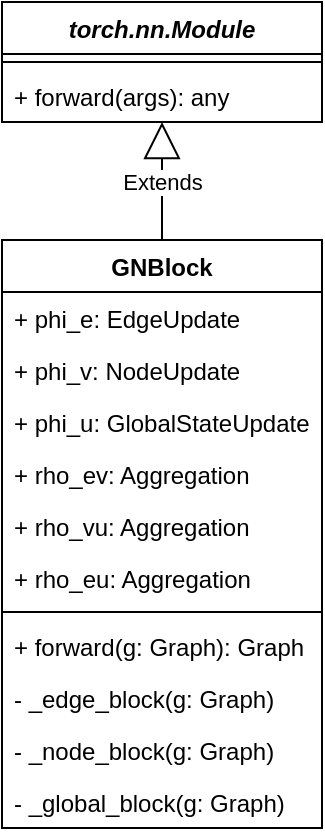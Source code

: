 <mxfile version="10.6.0" type="device"><diagram id="DL0ZvuTIqECx2GyOhBXD" name="Page-1"><mxGraphModel dx="761" dy="899" grid="1" gridSize="10" guides="1" tooltips="1" connect="1" arrows="1" fold="1" page="1" pageScale="1" pageWidth="850" pageHeight="1100" math="0" shadow="0"><root><mxCell id="0"/><mxCell id="1" parent="0"/><mxCell id="VBi7J7RE9tnIwahRha27-6" value="torch.nn.Module" style="swimlane;fontStyle=3;align=center;verticalAlign=top;childLayout=stackLayout;horizontal=1;startSize=26;horizontalStack=0;resizeParent=1;resizeParentMax=0;resizeLast=0;collapsible=1;marginBottom=0;" vertex="1" parent="1"><mxGeometry x="390" width="160" height="60" as="geometry"/></mxCell><mxCell id="VBi7J7RE9tnIwahRha27-7" value="" style="line;strokeWidth=1;fillColor=none;align=left;verticalAlign=middle;spacingTop=-1;spacingLeft=3;spacingRight=3;rotatable=0;labelPosition=right;points=[];portConstraint=eastwest;" vertex="1" parent="VBi7J7RE9tnIwahRha27-6"><mxGeometry y="26" width="160" height="8" as="geometry"/></mxCell><mxCell id="VBi7J7RE9tnIwahRha27-8" value="+ forward(args): any" style="text;strokeColor=none;fillColor=none;align=left;verticalAlign=top;spacingLeft=4;spacingRight=4;overflow=hidden;rotatable=0;points=[[0,0.5],[1,0.5]];portConstraint=eastwest;" vertex="1" parent="VBi7J7RE9tnIwahRha27-6"><mxGeometry y="34" width="160" height="26" as="geometry"/></mxCell><mxCell id="VBi7J7RE9tnIwahRha27-9" value="GNBlock" style="swimlane;fontStyle=1;align=center;verticalAlign=top;childLayout=stackLayout;horizontal=1;startSize=26;horizontalStack=0;resizeParent=1;resizeParentMax=0;resizeLast=0;collapsible=1;marginBottom=0;" vertex="1" parent="1"><mxGeometry x="390" y="119" width="160" height="294" as="geometry"/></mxCell><mxCell id="VBi7J7RE9tnIwahRha27-15" value="+ phi_e: EdgeUpdate" style="text;strokeColor=none;fillColor=none;align=left;verticalAlign=top;spacingLeft=4;spacingRight=4;overflow=hidden;rotatable=0;points=[[0,0.5],[1,0.5]];portConstraint=eastwest;" vertex="1" parent="VBi7J7RE9tnIwahRha27-9"><mxGeometry y="26" width="160" height="26" as="geometry"/></mxCell><mxCell id="VBi7J7RE9tnIwahRha27-16" value="+ phi_v: NodeUpdate" style="text;strokeColor=none;fillColor=none;align=left;verticalAlign=top;spacingLeft=4;spacingRight=4;overflow=hidden;rotatable=0;points=[[0,0.5],[1,0.5]];portConstraint=eastwest;" vertex="1" parent="VBi7J7RE9tnIwahRha27-9"><mxGeometry y="52" width="160" height="26" as="geometry"/></mxCell><mxCell id="VBi7J7RE9tnIwahRha27-14" value="+ phi_u: GlobalStateUpdate" style="text;strokeColor=none;fillColor=none;align=left;verticalAlign=top;spacingLeft=4;spacingRight=4;overflow=hidden;rotatable=0;points=[[0,0.5],[1,0.5]];portConstraint=eastwest;" vertex="1" parent="VBi7J7RE9tnIwahRha27-9"><mxGeometry y="78" width="160" height="26" as="geometry"/></mxCell><mxCell id="VBi7J7RE9tnIwahRha27-13" value="+ rho_ev: Aggregation" style="text;strokeColor=none;fillColor=none;align=left;verticalAlign=top;spacingLeft=4;spacingRight=4;overflow=hidden;rotatable=0;points=[[0,0.5],[1,0.5]];portConstraint=eastwest;" vertex="1" parent="VBi7J7RE9tnIwahRha27-9"><mxGeometry y="104" width="160" height="26" as="geometry"/></mxCell><mxCell id="VBi7J7RE9tnIwahRha27-17" value="+ rho_vu: Aggregation" style="text;strokeColor=none;fillColor=none;align=left;verticalAlign=top;spacingLeft=4;spacingRight=4;overflow=hidden;rotatable=0;points=[[0,0.5],[1,0.5]];portConstraint=eastwest;" vertex="1" parent="VBi7J7RE9tnIwahRha27-9"><mxGeometry y="130" width="160" height="26" as="geometry"/></mxCell><mxCell id="VBi7J7RE9tnIwahRha27-10" value="+ rho_eu: Aggregation" style="text;strokeColor=none;fillColor=none;align=left;verticalAlign=top;spacingLeft=4;spacingRight=4;overflow=hidden;rotatable=0;points=[[0,0.5],[1,0.5]];portConstraint=eastwest;" vertex="1" parent="VBi7J7RE9tnIwahRha27-9"><mxGeometry y="156" width="160" height="26" as="geometry"/></mxCell><mxCell id="VBi7J7RE9tnIwahRha27-11" value="" style="line;strokeWidth=1;fillColor=none;align=left;verticalAlign=middle;spacingTop=-1;spacingLeft=3;spacingRight=3;rotatable=0;labelPosition=right;points=[];portConstraint=eastwest;" vertex="1" parent="VBi7J7RE9tnIwahRha27-9"><mxGeometry y="182" width="160" height="8" as="geometry"/></mxCell><mxCell id="VBi7J7RE9tnIwahRha27-19" value="+ forward(g: Graph): Graph" style="text;strokeColor=none;fillColor=none;align=left;verticalAlign=top;spacingLeft=4;spacingRight=4;overflow=hidden;rotatable=0;points=[[0,0.5],[1,0.5]];portConstraint=eastwest;" vertex="1" parent="VBi7J7RE9tnIwahRha27-9"><mxGeometry y="190" width="160" height="26" as="geometry"/></mxCell><mxCell id="VBi7J7RE9tnIwahRha27-20" value="- _edge_block(g: Graph)" style="text;strokeColor=none;fillColor=none;align=left;verticalAlign=top;spacingLeft=4;spacingRight=4;overflow=hidden;rotatable=0;points=[[0,0.5],[1,0.5]];portConstraint=eastwest;" vertex="1" parent="VBi7J7RE9tnIwahRha27-9"><mxGeometry y="216" width="160" height="26" as="geometry"/></mxCell><mxCell id="VBi7J7RE9tnIwahRha27-18" value="- _node_block(g: Graph)" style="text;strokeColor=none;fillColor=none;align=left;verticalAlign=top;spacingLeft=4;spacingRight=4;overflow=hidden;rotatable=0;points=[[0,0.5],[1,0.5]];portConstraint=eastwest;" vertex="1" parent="VBi7J7RE9tnIwahRha27-9"><mxGeometry y="242" width="160" height="26" as="geometry"/></mxCell><mxCell id="VBi7J7RE9tnIwahRha27-12" value="- _global_block(g: Graph)" style="text;strokeColor=none;fillColor=none;align=left;verticalAlign=top;spacingLeft=4;spacingRight=4;overflow=hidden;rotatable=0;points=[[0,0.5],[1,0.5]];portConstraint=eastwest;" vertex="1" parent="VBi7J7RE9tnIwahRha27-9"><mxGeometry y="268" width="160" height="26" as="geometry"/></mxCell><mxCell id="VBi7J7RE9tnIwahRha27-22" value="Extends" style="endArrow=block;endSize=16;endFill=0;html=1;" edge="1" parent="1" source="VBi7J7RE9tnIwahRha27-9" target="VBi7J7RE9tnIwahRha27-6"><mxGeometry width="160" relative="1" as="geometry"><mxPoint x="390" y="440" as="sourcePoint"/><mxPoint x="550" y="440" as="targetPoint"/></mxGeometry></mxCell></root></mxGraphModel></diagram></mxfile>